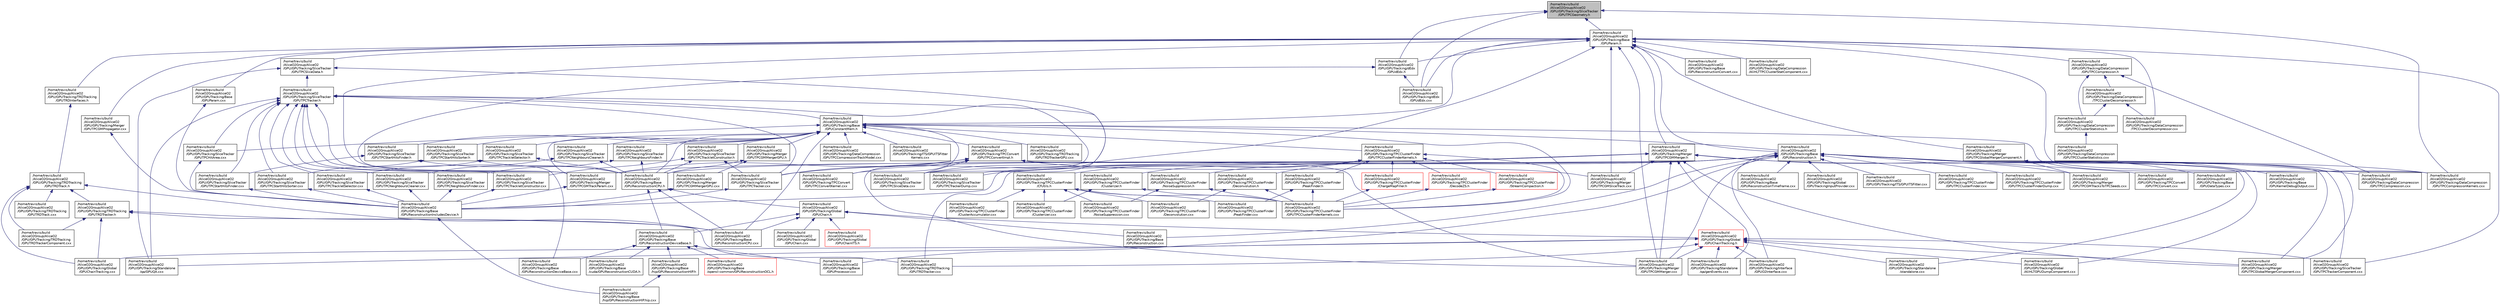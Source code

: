 digraph "/home/travis/build/AliceO2Group/AliceO2/GPU/GPUTracking/SliceTracker/GPUTPCGeometry.h"
{
 // INTERACTIVE_SVG=YES
  bgcolor="transparent";
  edge [fontname="Helvetica",fontsize="10",labelfontname="Helvetica",labelfontsize="10"];
  node [fontname="Helvetica",fontsize="10",shape=record];
  Node4 [label="/home/travis/build\l/AliceO2Group/AliceO2\l/GPU/GPUTracking/SliceTracker\l/GPUTPCGeometry.h",height=0.2,width=0.4,color="black", fillcolor="grey75", style="filled", fontcolor="black"];
  Node4 -> Node5 [dir="back",color="midnightblue",fontsize="10",style="solid",fontname="Helvetica"];
  Node5 [label="/home/travis/build\l/AliceO2Group/AliceO2\l/GPU/GPUTracking/Base\l/GPUParam.h",height=0.2,width=0.4,color="black",URL="$df/d13/GPUParam_8h.html"];
  Node5 -> Node6 [dir="back",color="midnightblue",fontsize="10",style="solid",fontname="Helvetica"];
  Node6 [label="/home/travis/build\l/AliceO2Group/AliceO2\l/GPU/GPUTracking/Base\l/GPUConstantMem.h",height=0.2,width=0.4,color="black",URL="$db/df8/GPUConstantMem_8h.html"];
  Node6 -> Node7 [dir="back",color="midnightblue",fontsize="10",style="solid",fontname="Helvetica"];
  Node7 [label="/home/travis/build\l/AliceO2Group/AliceO2\l/GPU/GPUTracking/Base\l/GPUReconstruction.h",height=0.2,width=0.4,color="black",URL="$d2/de8/GPUReconstruction_8h.html"];
  Node7 -> Node8 [dir="back",color="midnightblue",fontsize="10",style="solid",fontname="Helvetica"];
  Node8 [label="/home/travis/build\l/AliceO2Group/AliceO2\l/GPU/GPUTracking/Base\l/GPUDataTypes.cxx",height=0.2,width=0.4,color="black",URL="$d0/d53/GPUDataTypes_8cxx.html"];
  Node7 -> Node9 [dir="back",color="midnightblue",fontsize="10",style="solid",fontname="Helvetica"];
  Node9 [label="/home/travis/build\l/AliceO2Group/AliceO2\l/GPU/GPUTracking/Base\l/GPUKernelDebugOutput.cxx",height=0.2,width=0.4,color="black",URL="$d4/dd0/GPUKernelDebugOutput_8cxx.html"];
  Node7 -> Node10 [dir="back",color="midnightblue",fontsize="10",style="solid",fontname="Helvetica"];
  Node10 [label="/home/travis/build\l/AliceO2Group/AliceO2\l/GPU/GPUTracking/Base\l/GPUProcessor.cxx",height=0.2,width=0.4,color="black",URL="$d2/d53/GPUProcessor_8cxx.html"];
  Node7 -> Node11 [dir="back",color="midnightblue",fontsize="10",style="solid",fontname="Helvetica"];
  Node11 [label="/home/travis/build\l/AliceO2Group/AliceO2\l/GPU/GPUTracking/Base\l/GPUReconstructionCPU.h",height=0.2,width=0.4,color="black",URL="$dd/dc0/GPUReconstructionCPU_8h.html"];
  Node11 -> Node12 [dir="back",color="midnightblue",fontsize="10",style="solid",fontname="Helvetica"];
  Node12 [label="/home/travis/build\l/AliceO2Group/AliceO2\l/GPU/GPUTracking/Base\l/GPUReconstructionDeviceBase.h",height=0.2,width=0.4,color="black",URL="$d0/d92/GPUReconstructionDeviceBase_8h.html"];
  Node12 -> Node13 [dir="back",color="midnightblue",fontsize="10",style="solid",fontname="Helvetica"];
  Node13 [label="/home/travis/build\l/AliceO2Group/AliceO2\l/GPU/GPUTracking/Base\l/cuda/GPUReconstructionCUDA.h",height=0.2,width=0.4,color="black",URL="$db/d30/GPUReconstructionCUDA_8h.html"];
  Node12 -> Node10 [dir="back",color="midnightblue",fontsize="10",style="solid",fontname="Helvetica"];
  Node12 -> Node14 [dir="back",color="midnightblue",fontsize="10",style="solid",fontname="Helvetica"];
  Node14 [label="/home/travis/build\l/AliceO2Group/AliceO2\l/GPU/GPUTracking/Base\l/GPUReconstructionDeviceBase.cxx",height=0.2,width=0.4,color="black",URL="$d1/dbb/GPUReconstructionDeviceBase_8cxx.html"];
  Node12 -> Node15 [dir="back",color="midnightblue",fontsize="10",style="solid",fontname="Helvetica"];
  Node15 [label="/home/travis/build\l/AliceO2Group/AliceO2\l/GPU/GPUTracking/Base\l/hip/GPUReconstructionHIP.h",height=0.2,width=0.4,color="black",URL="$de/d3c/GPUReconstructionHIP_8h.html"];
  Node15 -> Node16 [dir="back",color="midnightblue",fontsize="10",style="solid",fontname="Helvetica"];
  Node16 [label="/home/travis/build\l/AliceO2Group/AliceO2\l/GPU/GPUTracking/Base\l/hip/GPUReconstructionHIP.hip.cxx",height=0.2,width=0.4,color="black",URL="$d3/d33/GPUReconstructionHIP_8hip_8cxx.html"];
  Node12 -> Node17 [dir="back",color="midnightblue",fontsize="10",style="solid",fontname="Helvetica"];
  Node17 [label="/home/travis/build\l/AliceO2Group/AliceO2\l/GPU/GPUTracking/Base\l/opencl-common/GPUReconstructionOCL.h",height=0.2,width=0.4,color="red",URL="$d5/de0/GPUReconstructionOCL_8h.html"];
  Node11 -> Node23 [dir="back",color="midnightblue",fontsize="10",style="solid",fontname="Helvetica"];
  Node23 [label="/home/travis/build\l/AliceO2Group/AliceO2\l/GPU/GPUTracking/Base\l/GPUReconstructionCPU.cxx",height=0.2,width=0.4,color="black",URL="$da/df6/GPUReconstructionCPU_8cxx.html"];
  Node11 -> Node24 [dir="back",color="midnightblue",fontsize="10",style="solid",fontname="Helvetica"];
  Node24 [label="/home/travis/build\l/AliceO2Group/AliceO2\l/GPU/GPUTracking/Global\l/GPUChain.h",height=0.2,width=0.4,color="black",URL="$d3/dbe/GPUChain_8h.html"];
  Node24 -> Node12 [dir="back",color="midnightblue",fontsize="10",style="solid",fontname="Helvetica"];
  Node24 -> Node25 [dir="back",color="midnightblue",fontsize="10",style="solid",fontname="Helvetica"];
  Node25 [label="/home/travis/build\l/AliceO2Group/AliceO2\l/GPU/GPUTracking/Base\l/GPUReconstruction.cxx",height=0.2,width=0.4,color="black",URL="$db/d5b/GPUReconstruction_8cxx.html"];
  Node24 -> Node23 [dir="back",color="midnightblue",fontsize="10",style="solid",fontname="Helvetica"];
  Node24 -> Node26 [dir="back",color="midnightblue",fontsize="10",style="solid",fontname="Helvetica"];
  Node26 [label="/home/travis/build\l/AliceO2Group/AliceO2\l/GPU/GPUTracking/Global\l/GPUChainTracking.h",height=0.2,width=0.4,color="red",URL="$db/ded/GPUChainTracking_8h.html"];
  Node26 -> Node30 [dir="back",color="midnightblue",fontsize="10",style="solid",fontname="Helvetica"];
  Node30 [label="/home/travis/build\l/AliceO2Group/AliceO2\l/GPU/GPUTracking/Global\l/AliHLTGPUDumpComponent.cxx",height=0.2,width=0.4,color="black",URL="$df/d9c/AliHLTGPUDumpComponent_8cxx.html"];
  Node26 -> Node31 [dir="back",color="midnightblue",fontsize="10",style="solid",fontname="Helvetica"];
  Node31 [label="/home/travis/build\l/AliceO2Group/AliceO2\l/GPU/GPUTracking/Global\l/GPUChainTracking.cxx",height=0.2,width=0.4,color="black",URL="$d2/d58/GPUChainTracking_8cxx.html"];
  Node26 -> Node33 [dir="back",color="midnightblue",fontsize="10",style="solid",fontname="Helvetica"];
  Node33 [label="/home/travis/build\l/AliceO2Group/AliceO2\l/GPU/GPUTracking/Interface\l/GPUO2Interface.cxx",height=0.2,width=0.4,color="black",URL="$d0/d48/GPUO2Interface_8cxx.html"];
  Node26 -> Node34 [dir="back",color="midnightblue",fontsize="10",style="solid",fontname="Helvetica"];
  Node34 [label="/home/travis/build\l/AliceO2Group/AliceO2\l/GPU/GPUTracking/Merger\l/GPUTPCGlobalMergerComponent.cxx",height=0.2,width=0.4,color="black",URL="$df/d06/GPUTPCGlobalMergerComponent_8cxx.html"];
  Node26 -> Node35 [dir="back",color="midnightblue",fontsize="10",style="solid",fontname="Helvetica"];
  Node35 [label="/home/travis/build\l/AliceO2Group/AliceO2\l/GPU/GPUTracking/Merger\l/GPUTPCGMMerger.cxx",height=0.2,width=0.4,color="black",URL="$d0/dd4/GPUTPCGMMerger_8cxx.html"];
  Node26 -> Node36 [dir="back",color="midnightblue",fontsize="10",style="solid",fontname="Helvetica"];
  Node36 [label="/home/travis/build\l/AliceO2Group/AliceO2\l/GPU/GPUTracking/SliceTracker\l/GPUTPCTrackerComponent.cxx",height=0.2,width=0.4,color="black",URL="$da/d1f/GPUTPCTrackerComponent_8cxx.html"];
  Node26 -> Node37 [dir="back",color="midnightblue",fontsize="10",style="solid",fontname="Helvetica"];
  Node37 [label="/home/travis/build\l/AliceO2Group/AliceO2\l/GPU/GPUTracking/Standalone\l/qa/genEvents.cxx",height=0.2,width=0.4,color="black",URL="$d7/d9f/genEvents_8cxx.html"];
  Node26 -> Node38 [dir="back",color="midnightblue",fontsize="10",style="solid",fontname="Helvetica"];
  Node38 [label="/home/travis/build\l/AliceO2Group/AliceO2\l/GPU/GPUTracking/Standalone\l/qa/GPUQA.cxx",height=0.2,width=0.4,color="black",URL="$de/ddc/GPUQA_8cxx.html"];
  Node26 -> Node29 [dir="back",color="midnightblue",fontsize="10",style="solid",fontname="Helvetica"];
  Node29 [label="/home/travis/build\l/AliceO2Group/AliceO2\l/GPU/GPUTracking/Standalone\l/standalone.cxx",height=0.2,width=0.4,color="black",URL="$dc/df9/standalone_8cxx.html"];
  Node26 -> Node39 [dir="back",color="midnightblue",fontsize="10",style="solid",fontname="Helvetica"];
  Node39 [label="/home/travis/build\l/AliceO2Group/AliceO2\l/GPU/GPUTracking/TRDTracking\l/GPUTRDTracker.cxx",height=0.2,width=0.4,color="black",URL="$d9/d33/GPUTRDTracker_8cxx.html"];
  Node24 -> Node40 [dir="back",color="midnightblue",fontsize="10",style="solid",fontname="Helvetica"];
  Node40 [label="/home/travis/build\l/AliceO2Group/AliceO2\l/GPU/GPUTracking/Global\l/GPUChain.cxx",height=0.2,width=0.4,color="black",URL="$d7/d86/GPUChain_8cxx.html"];
  Node24 -> Node41 [dir="back",color="midnightblue",fontsize="10",style="solid",fontname="Helvetica"];
  Node41 [label="/home/travis/build\l/AliceO2Group/AliceO2\l/GPU/GPUTracking/Global\l/GPUChainITS.h",height=0.2,width=0.4,color="red",URL="$d9/d46/GPUChainITS_8h.html"];
  Node7 -> Node25 [dir="back",color="midnightblue",fontsize="10",style="solid",fontname="Helvetica"];
  Node7 -> Node28 [dir="back",color="midnightblue",fontsize="10",style="solid",fontname="Helvetica"];
  Node28 [label="/home/travis/build\l/AliceO2Group/AliceO2\l/GPU/GPUTracking/Base\l/GPUReconstructionTimeframe.cxx",height=0.2,width=0.4,color="black",URL="$d7/d36/GPUReconstructionTimeframe_8cxx.html"];
  Node7 -> Node43 [dir="back",color="midnightblue",fontsize="10",style="solid",fontname="Helvetica"];
  Node43 [label="/home/travis/build\l/AliceO2Group/AliceO2\l/GPU/GPUTracking/DataCompression\l/GPUTPCCompression.cxx",height=0.2,width=0.4,color="black",URL="$d0/dbb/GPUTPCCompression_8cxx.html"];
  Node7 -> Node30 [dir="back",color="midnightblue",fontsize="10",style="solid",fontname="Helvetica"];
  Node7 -> Node44 [dir="back",color="midnightblue",fontsize="10",style="solid",fontname="Helvetica"];
  Node44 [label="/home/travis/build\l/AliceO2Group/AliceO2\l/GPU/GPUTracking/Global\l/GPUTrackingInputProvider.cxx",height=0.2,width=0.4,color="black",URL="$d2/d16/GPUTrackingInputProvider_8cxx.html"];
  Node7 -> Node33 [dir="back",color="midnightblue",fontsize="10",style="solid",fontname="Helvetica"];
  Node7 -> Node45 [dir="back",color="midnightblue",fontsize="10",style="solid",fontname="Helvetica"];
  Node45 [label="/home/travis/build\l/AliceO2Group/AliceO2\l/GPU/GPUTracking/ITS/GPUITSFitter.cxx",height=0.2,width=0.4,color="black",URL="$d5/d2b/GPUITSFitter_8cxx.html"];
  Node7 -> Node34 [dir="back",color="midnightblue",fontsize="10",style="solid",fontname="Helvetica"];
  Node7 -> Node35 [dir="back",color="midnightblue",fontsize="10",style="solid",fontname="Helvetica"];
  Node7 -> Node46 [dir="back",color="midnightblue",fontsize="10",style="solid",fontname="Helvetica"];
  Node46 [label="/home/travis/build\l/AliceO2Group/AliceO2\l/GPU/GPUTracking/SliceTracker\l/GPUTPCSliceData.cxx",height=0.2,width=0.4,color="black",URL="$d5/d85/GPUTPCSliceData_8cxx.html"];
  Node7 -> Node47 [dir="back",color="midnightblue",fontsize="10",style="solid",fontname="Helvetica"];
  Node47 [label="/home/travis/build\l/AliceO2Group/AliceO2\l/GPU/GPUTracking/SliceTracker\l/GPUTPCTracker.cxx",height=0.2,width=0.4,color="black",URL="$db/d4b/GPUTPCTracker_8cxx.html"];
  Node47 -> Node48 [dir="back",color="midnightblue",fontsize="10",style="solid",fontname="Helvetica"];
  Node48 [label="/home/travis/build\l/AliceO2Group/AliceO2\l/GPU/GPUTracking/Base\l/GPUReconstructionIncludesDevice.h",height=0.2,width=0.4,color="black",URL="$d0/d25/GPUReconstructionIncludesDevice_8h.html"];
  Node48 -> Node16 [dir="back",color="midnightblue",fontsize="10",style="solid",fontname="Helvetica"];
  Node7 -> Node36 [dir="back",color="midnightblue",fontsize="10",style="solid",fontname="Helvetica"];
  Node7 -> Node49 [dir="back",color="midnightblue",fontsize="10",style="solid",fontname="Helvetica"];
  Node49 [label="/home/travis/build\l/AliceO2Group/AliceO2\l/GPU/GPUTracking/SliceTracker\l/GPUTPCTrackerDump.cxx",height=0.2,width=0.4,color="black",URL="$d8/d07/GPUTPCTrackerDump_8cxx.html"];
  Node7 -> Node29 [dir="back",color="midnightblue",fontsize="10",style="solid",fontname="Helvetica"];
  Node7 -> Node50 [dir="back",color="midnightblue",fontsize="10",style="solid",fontname="Helvetica"];
  Node50 [label="/home/travis/build\l/AliceO2Group/AliceO2\l/GPU/GPUTracking/TPCClusterFinder\l/GPUTPCClusterFinder.cxx",height=0.2,width=0.4,color="black",URL="$df/da0/GPUTPCClusterFinder_8cxx.html"];
  Node7 -> Node51 [dir="back",color="midnightblue",fontsize="10",style="solid",fontname="Helvetica"];
  Node51 [label="/home/travis/build\l/AliceO2Group/AliceO2\l/GPU/GPUTracking/TPCClusterFinder\l/GPUTPCClusterFinderDump.cxx",height=0.2,width=0.4,color="black",URL="$d2/db7/GPUTPCClusterFinderDump_8cxx.html"];
  Node7 -> Node52 [dir="back",color="midnightblue",fontsize="10",style="solid",fontname="Helvetica"];
  Node52 [label="/home/travis/build\l/AliceO2Group/AliceO2\l/GPU/GPUTracking/TPCConvert\l/GPUTPCConvert.cxx",height=0.2,width=0.4,color="black",URL="$da/db5/GPUTPCConvert_8cxx.html"];
  Node7 -> Node39 [dir="back",color="midnightblue",fontsize="10",style="solid",fontname="Helvetica"];
  Node6 -> Node11 [dir="back",color="midnightblue",fontsize="10",style="solid",fontname="Helvetica"];
  Node6 -> Node23 [dir="back",color="midnightblue",fontsize="10",style="solid",fontname="Helvetica"];
  Node6 -> Node53 [dir="back",color="midnightblue",fontsize="10",style="solid",fontname="Helvetica"];
  Node53 [label="/home/travis/build\l/AliceO2Group/AliceO2\l/GPU/GPUTracking/DataCompression\l/GPUTPCCompressionKernels.cxx",height=0.2,width=0.4,color="black",URL="$d9/d57/GPUTPCCompressionKernels_8cxx.html"];
  Node6 -> Node54 [dir="back",color="midnightblue",fontsize="10",style="solid",fontname="Helvetica"];
  Node54 [label="/home/travis/build\l/AliceO2Group/AliceO2\l/GPU/GPUTracking/DataCompression\l/GPUTPCCompressionTrackModel.cxx",height=0.2,width=0.4,color="black",URL="$db/da8/GPUTPCCompressionTrackModel_8cxx.html"];
  Node6 -> Node55 [dir="back",color="midnightblue",fontsize="10",style="solid",fontname="Helvetica"];
  Node55 [label="/home/travis/build\l/AliceO2Group/AliceO2\l/GPU/GPUTracking/ITS/GPUITSFitter\lKernels.cxx",height=0.2,width=0.4,color="black",URL="$dd/d1d/GPUITSFitterKernels_8cxx.html"];
  Node6 -> Node56 [dir="back",color="midnightblue",fontsize="10",style="solid",fontname="Helvetica"];
  Node56 [label="/home/travis/build\l/AliceO2Group/AliceO2\l/GPU/GPUTracking/Merger\l/GPUTPCGMMergerGPU.h",height=0.2,width=0.4,color="black",URL="$dc/d95/GPUTPCGMMergerGPU_8h.html"];
  Node56 -> Node11 [dir="back",color="midnightblue",fontsize="10",style="solid",fontname="Helvetica"];
  Node56 -> Node57 [dir="back",color="midnightblue",fontsize="10",style="solid",fontname="Helvetica"];
  Node57 [label="/home/travis/build\l/AliceO2Group/AliceO2\l/GPU/GPUTracking/Merger\l/GPUTPCGMMergerGPU.cxx",height=0.2,width=0.4,color="black",URL="$d3/d5c/GPUTPCGMMergerGPU_8cxx.html"];
  Node57 -> Node48 [dir="back",color="midnightblue",fontsize="10",style="solid",fontname="Helvetica"];
  Node6 -> Node58 [dir="back",color="midnightblue",fontsize="10",style="solid",fontname="Helvetica"];
  Node58 [label="/home/travis/build\l/AliceO2Group/AliceO2\l/GPU/GPUTracking/Merger\l/GPUTPCGMTrackParam.cxx",height=0.2,width=0.4,color="black",URL="$df/dad/GPUTPCGMTrackParam_8cxx.html"];
  Node58 -> Node48 [dir="back",color="midnightblue",fontsize="10",style="solid",fontname="Helvetica"];
  Node6 -> Node59 [dir="back",color="midnightblue",fontsize="10",style="solid",fontname="Helvetica"];
  Node59 [label="/home/travis/build\l/AliceO2Group/AliceO2\l/GPU/GPUTracking/SliceTracker\l/GPUTPCHitArea.cxx",height=0.2,width=0.4,color="black",URL="$da/dae/GPUTPCHitArea_8cxx.html"];
  Node59 -> Node48 [dir="back",color="midnightblue",fontsize="10",style="solid",fontname="Helvetica"];
  Node6 -> Node60 [dir="back",color="midnightblue",fontsize="10",style="solid",fontname="Helvetica"];
  Node60 [label="/home/travis/build\l/AliceO2Group/AliceO2\l/GPU/GPUTracking/SliceTracker\l/GPUTPCNeighboursCleaner.h",height=0.2,width=0.4,color="black",URL="$d5/d70/GPUTPCNeighboursCleaner_8h.html"];
  Node60 -> Node11 [dir="back",color="midnightblue",fontsize="10",style="solid",fontname="Helvetica"];
  Node60 -> Node61 [dir="back",color="midnightblue",fontsize="10",style="solid",fontname="Helvetica"];
  Node61 [label="/home/travis/build\l/AliceO2Group/AliceO2\l/GPU/GPUTracking/SliceTracker\l/GPUTPCNeighboursCleaner.cxx",height=0.2,width=0.4,color="black",URL="$d1/d00/GPUTPCNeighboursCleaner_8cxx.html"];
  Node61 -> Node48 [dir="back",color="midnightblue",fontsize="10",style="solid",fontname="Helvetica"];
  Node6 -> Node62 [dir="back",color="midnightblue",fontsize="10",style="solid",fontname="Helvetica"];
  Node62 [label="/home/travis/build\l/AliceO2Group/AliceO2\l/GPU/GPUTracking/SliceTracker\l/GPUTPCNeighboursFinder.h",height=0.2,width=0.4,color="black",URL="$d7/d59/GPUTPCNeighboursFinder_8h.html"];
  Node62 -> Node11 [dir="back",color="midnightblue",fontsize="10",style="solid",fontname="Helvetica"];
  Node62 -> Node63 [dir="back",color="midnightblue",fontsize="10",style="solid",fontname="Helvetica"];
  Node63 [label="/home/travis/build\l/AliceO2Group/AliceO2\l/GPU/GPUTracking/SliceTracker\l/GPUTPCNeighboursFinder.cxx",height=0.2,width=0.4,color="black",URL="$dd/d70/GPUTPCNeighboursFinder_8cxx.html"];
  Node63 -> Node48 [dir="back",color="midnightblue",fontsize="10",style="solid",fontname="Helvetica"];
  Node6 -> Node64 [dir="back",color="midnightblue",fontsize="10",style="solid",fontname="Helvetica"];
  Node64 [label="/home/travis/build\l/AliceO2Group/AliceO2\l/GPU/GPUTracking/SliceTracker\l/GPUTPCStartHitsFinder.h",height=0.2,width=0.4,color="black",URL="$d0/d04/GPUTPCStartHitsFinder_8h.html"];
  Node64 -> Node11 [dir="back",color="midnightblue",fontsize="10",style="solid",fontname="Helvetica"];
  Node64 -> Node65 [dir="back",color="midnightblue",fontsize="10",style="solid",fontname="Helvetica"];
  Node65 [label="/home/travis/build\l/AliceO2Group/AliceO2\l/GPU/GPUTracking/SliceTracker\l/GPUTPCStartHitsFinder.cxx",height=0.2,width=0.4,color="black",URL="$d3/de4/GPUTPCStartHitsFinder_8cxx.html"];
  Node65 -> Node48 [dir="back",color="midnightblue",fontsize="10",style="solid",fontname="Helvetica"];
  Node6 -> Node66 [dir="back",color="midnightblue",fontsize="10",style="solid",fontname="Helvetica"];
  Node66 [label="/home/travis/build\l/AliceO2Group/AliceO2\l/GPU/GPUTracking/SliceTracker\l/GPUTPCStartHitsSorter.h",height=0.2,width=0.4,color="black",URL="$df/d93/GPUTPCStartHitsSorter_8h.html"];
  Node66 -> Node11 [dir="back",color="midnightblue",fontsize="10",style="solid",fontname="Helvetica"];
  Node66 -> Node67 [dir="back",color="midnightblue",fontsize="10",style="solid",fontname="Helvetica"];
  Node67 [label="/home/travis/build\l/AliceO2Group/AliceO2\l/GPU/GPUTracking/SliceTracker\l/GPUTPCStartHitsSorter.cxx",height=0.2,width=0.4,color="black",URL="$d1/d0f/GPUTPCStartHitsSorter_8cxx.html"];
  Node67 -> Node48 [dir="back",color="midnightblue",fontsize="10",style="solid",fontname="Helvetica"];
  Node6 -> Node68 [dir="back",color="midnightblue",fontsize="10",style="solid",fontname="Helvetica"];
  Node68 [label="/home/travis/build\l/AliceO2Group/AliceO2\l/GPU/GPUTracking/SliceTracker\l/GPUTPCTrackletConstructor.h",height=0.2,width=0.4,color="black",URL="$de/d72/GPUTPCTrackletConstructor_8h.html"];
  Node68 -> Node11 [dir="back",color="midnightblue",fontsize="10",style="solid",fontname="Helvetica"];
  Node68 -> Node47 [dir="back",color="midnightblue",fontsize="10",style="solid",fontname="Helvetica"];
  Node68 -> Node69 [dir="back",color="midnightblue",fontsize="10",style="solid",fontname="Helvetica"];
  Node69 [label="/home/travis/build\l/AliceO2Group/AliceO2\l/GPU/GPUTracking/SliceTracker\l/GPUTPCTrackletConstructor.cxx",height=0.2,width=0.4,color="black",URL="$d7/d3e/GPUTPCTrackletConstructor_8cxx.html"];
  Node69 -> Node48 [dir="back",color="midnightblue",fontsize="10",style="solid",fontname="Helvetica"];
  Node6 -> Node70 [dir="back",color="midnightblue",fontsize="10",style="solid",fontname="Helvetica"];
  Node70 [label="/home/travis/build\l/AliceO2Group/AliceO2\l/GPU/GPUTracking/SliceTracker\l/GPUTPCTrackletSelector.h",height=0.2,width=0.4,color="black",URL="$d4/d0c/GPUTPCTrackletSelector_8h.html"];
  Node70 -> Node11 [dir="back",color="midnightblue",fontsize="10",style="solid",fontname="Helvetica"];
  Node70 -> Node71 [dir="back",color="midnightblue",fontsize="10",style="solid",fontname="Helvetica"];
  Node71 [label="/home/travis/build\l/AliceO2Group/AliceO2\l/GPU/GPUTracking/SliceTracker\l/GPUTPCTrackletSelector.cxx",height=0.2,width=0.4,color="black",URL="$d7/d50/GPUTPCTrackletSelector_8cxx.html"];
  Node71 -> Node48 [dir="back",color="midnightblue",fontsize="10",style="solid",fontname="Helvetica"];
  Node6 -> Node72 [dir="back",color="midnightblue",fontsize="10",style="solid",fontname="Helvetica"];
  Node72 [label="/home/travis/build\l/AliceO2Group/AliceO2\l/GPU/GPUTracking/TPCClusterFinder\l/GPUTPCClusterFinderKernels.h",height=0.2,width=0.4,color="black",URL="$d1/d59/GPUTPCClusterFinderKernels_8h.html"];
  Node72 -> Node73 [dir="back",color="midnightblue",fontsize="10",style="solid",fontname="Helvetica"];
  Node73 [label="/home/travis/build\l/AliceO2Group/AliceO2\l/GPU/GPUTracking/TPCClusterFinder\l/CfUtils.h",height=0.2,width=0.4,color="black",URL="$da/de7/CfUtils_8h.html"];
  Node73 -> Node74 [dir="back",color="midnightblue",fontsize="10",style="solid",fontname="Helvetica"];
  Node74 [label="/home/travis/build\l/AliceO2Group/AliceO2\l/GPU/GPUTracking/TPCClusterFinder\l/ClusterAccumulator.cxx",height=0.2,width=0.4,color="black",URL="$d8/db8/ClusterAccumulator_8cxx.html"];
  Node73 -> Node75 [dir="back",color="midnightblue",fontsize="10",style="solid",fontname="Helvetica"];
  Node75 [label="/home/travis/build\l/AliceO2Group/AliceO2\l/GPU/GPUTracking/TPCClusterFinder\l/Clusterizer.cxx",height=0.2,width=0.4,color="black",URL="$db/ddd/GPU_2GPUTracking_2TPCClusterFinder_2Clusterizer_8cxx.html"];
  Node73 -> Node76 [dir="back",color="midnightblue",fontsize="10",style="solid",fontname="Helvetica"];
  Node76 [label="/home/travis/build\l/AliceO2Group/AliceO2\l/GPU/GPUTracking/TPCClusterFinder\l/Deconvolution.cxx",height=0.2,width=0.4,color="black",URL="$da/d32/Deconvolution_8cxx.html"];
  Node73 -> Node77 [dir="back",color="midnightblue",fontsize="10",style="solid",fontname="Helvetica"];
  Node77 [label="/home/travis/build\l/AliceO2Group/AliceO2\l/GPU/GPUTracking/TPCClusterFinder\l/GPUTPCClusterFinderKernels.cxx",height=0.2,width=0.4,color="black",URL="$d8/db5/GPUTPCClusterFinderKernels_8cxx.html"];
  Node73 -> Node78 [dir="back",color="midnightblue",fontsize="10",style="solid",fontname="Helvetica"];
  Node78 [label="/home/travis/build\l/AliceO2Group/AliceO2\l/GPU/GPUTracking/TPCClusterFinder\l/NoiseSuppression.cxx",height=0.2,width=0.4,color="black",URL="$da/df9/NoiseSuppression_8cxx.html"];
  Node73 -> Node79 [dir="back",color="midnightblue",fontsize="10",style="solid",fontname="Helvetica"];
  Node79 [label="/home/travis/build\l/AliceO2Group/AliceO2\l/GPU/GPUTracking/TPCClusterFinder\l/PeakFinder.cxx",height=0.2,width=0.4,color="black",URL="$dd/d1f/PeakFinder_8cxx.html"];
  Node72 -> Node80 [dir="back",color="midnightblue",fontsize="10",style="solid",fontname="Helvetica"];
  Node80 [label="/home/travis/build\l/AliceO2Group/AliceO2\l/GPU/GPUTracking/TPCClusterFinder\l/ChargeMapFiller.h",height=0.2,width=0.4,color="red",URL="$db/d0d/ChargeMapFiller_8h.html"];
  Node80 -> Node77 [dir="back",color="midnightblue",fontsize="10",style="solid",fontname="Helvetica"];
  Node72 -> Node82 [dir="back",color="midnightblue",fontsize="10",style="solid",fontname="Helvetica"];
  Node82 [label="/home/travis/build\l/AliceO2Group/AliceO2\l/GPU/GPUTracking/TPCClusterFinder\l/Clusterizer.h",height=0.2,width=0.4,color="black",URL="$d5/d4f/GPU_2GPUTracking_2TPCClusterFinder_2Clusterizer_8h.html"];
  Node82 -> Node75 [dir="back",color="midnightblue",fontsize="10",style="solid",fontname="Helvetica"];
  Node82 -> Node77 [dir="back",color="midnightblue",fontsize="10",style="solid",fontname="Helvetica"];
  Node72 -> Node83 [dir="back",color="midnightblue",fontsize="10",style="solid",fontname="Helvetica"];
  Node83 [label="/home/travis/build\l/AliceO2Group/AliceO2\l/GPU/GPUTracking/TPCClusterFinder\l/DecodeZS.h",height=0.2,width=0.4,color="red",URL="$d5/d70/DecodeZS_8h.html"];
  Node83 -> Node77 [dir="back",color="midnightblue",fontsize="10",style="solid",fontname="Helvetica"];
  Node72 -> Node85 [dir="back",color="midnightblue",fontsize="10",style="solid",fontname="Helvetica"];
  Node85 [label="/home/travis/build\l/AliceO2Group/AliceO2\l/GPU/GPUTracking/TPCClusterFinder\l/Deconvolution.h",height=0.2,width=0.4,color="black",URL="$df/da6/Deconvolution_8h.html"];
  Node85 -> Node76 [dir="back",color="midnightblue",fontsize="10",style="solid",fontname="Helvetica"];
  Node85 -> Node77 [dir="back",color="midnightblue",fontsize="10",style="solid",fontname="Helvetica"];
  Node72 -> Node77 [dir="back",color="midnightblue",fontsize="10",style="solid",fontname="Helvetica"];
  Node72 -> Node86 [dir="back",color="midnightblue",fontsize="10",style="solid",fontname="Helvetica"];
  Node86 [label="/home/travis/build\l/AliceO2Group/AliceO2\l/GPU/GPUTracking/TPCClusterFinder\l/PeakFinder.h",height=0.2,width=0.4,color="black",URL="$d0/dde/PeakFinder_8h.html"];
  Node86 -> Node77 [dir="back",color="midnightblue",fontsize="10",style="solid",fontname="Helvetica"];
  Node86 -> Node79 [dir="back",color="midnightblue",fontsize="10",style="solid",fontname="Helvetica"];
  Node72 -> Node87 [dir="back",color="midnightblue",fontsize="10",style="solid",fontname="Helvetica"];
  Node87 [label="/home/travis/build\l/AliceO2Group/AliceO2\l/GPU/GPUTracking/TPCClusterFinder\l/NoiseSuppression.h",height=0.2,width=0.4,color="black",URL="$d7/d98/NoiseSuppression_8h.html"];
  Node87 -> Node77 [dir="back",color="midnightblue",fontsize="10",style="solid",fontname="Helvetica"];
  Node87 -> Node78 [dir="back",color="midnightblue",fontsize="10",style="solid",fontname="Helvetica"];
  Node72 -> Node88 [dir="back",color="midnightblue",fontsize="10",style="solid",fontname="Helvetica"];
  Node88 [label="/home/travis/build\l/AliceO2Group/AliceO2\l/GPU/GPUTracking/TPCClusterFinder\l/StreamCompaction.h",height=0.2,width=0.4,color="red",URL="$da/dee/StreamCompaction_8h.html"];
  Node88 -> Node77 [dir="back",color="midnightblue",fontsize="10",style="solid",fontname="Helvetica"];
  Node6 -> Node77 [dir="back",color="midnightblue",fontsize="10",style="solid",fontname="Helvetica"];
  Node6 -> Node90 [dir="back",color="midnightblue",fontsize="10",style="solid",fontname="Helvetica"];
  Node90 [label="/home/travis/build\l/AliceO2Group/AliceO2\l/GPU/GPUTracking/TPCConvert\l/GPUTPCConvertImpl.h",height=0.2,width=0.4,color="black",URL="$d1/d2e/GPUTPCConvertImpl_8h.html"];
  Node90 -> Node35 [dir="back",color="midnightblue",fontsize="10",style="solid",fontname="Helvetica"];
  Node90 -> Node91 [dir="back",color="midnightblue",fontsize="10",style="solid",fontname="Helvetica"];
  Node91 [label="/home/travis/build\l/AliceO2Group/AliceO2\l/GPU/GPUTracking/Merger\l/GPUTPCGMSliceTrack.cxx",height=0.2,width=0.4,color="black",URL="$d5/d84/GPUTPCGMSliceTrack_8cxx.html"];
  Node90 -> Node58 [dir="back",color="midnightblue",fontsize="10",style="solid",fontname="Helvetica"];
  Node90 -> Node46 [dir="back",color="midnightblue",fontsize="10",style="solid",fontname="Helvetica"];
  Node90 -> Node47 [dir="back",color="midnightblue",fontsize="10",style="solid",fontname="Helvetica"];
  Node90 -> Node92 [dir="back",color="midnightblue",fontsize="10",style="solid",fontname="Helvetica"];
  Node92 [label="/home/travis/build\l/AliceO2Group/AliceO2\l/GPU/GPUTracking/TPCConvert\l/GPUTPCConvertKernel.cxx",height=0.2,width=0.4,color="black",URL="$d2/d77/GPUTPCConvertKernel_8cxx.html"];
  Node6 -> Node92 [dir="back",color="midnightblue",fontsize="10",style="solid",fontname="Helvetica"];
  Node6 -> Node93 [dir="back",color="midnightblue",fontsize="10",style="solid",fontname="Helvetica"];
  Node93 [label="/home/travis/build\l/AliceO2Group/AliceO2\l/GPU/GPUTracking/TRDTracking\l/GPUTRDTrackerGPU.cxx",height=0.2,width=0.4,color="black",URL="$dc/db4/GPUTRDTrackerGPU_8cxx.html"];
  Node5 -> Node7 [dir="back",color="midnightblue",fontsize="10",style="solid",fontname="Helvetica"];
  Node5 -> Node94 [dir="back",color="midnightblue",fontsize="10",style="solid",fontname="Helvetica"];
  Node94 [label="/home/travis/build\l/AliceO2Group/AliceO2\l/GPU/GPUTracking/Base\l/GPUParam.cxx",height=0.2,width=0.4,color="black",URL="$db/de2/GPUParam_8cxx.html"];
  Node94 -> Node48 [dir="back",color="midnightblue",fontsize="10",style="solid",fontname="Helvetica"];
  Node5 -> Node95 [dir="back",color="midnightblue",fontsize="10",style="solid",fontname="Helvetica"];
  Node95 [label="/home/travis/build\l/AliceO2Group/AliceO2\l/GPU/GPUTracking/Base\l/GPUReconstructionConvert.cxx",height=0.2,width=0.4,color="black",URL="$dd/d7f/GPUReconstructionConvert_8cxx.html"];
  Node5 -> Node96 [dir="back",color="midnightblue",fontsize="10",style="solid",fontname="Helvetica"];
  Node96 [label="/home/travis/build\l/AliceO2Group/AliceO2\l/GPU/GPUTracking/DataCompression\l/AliHLTTPCClusterStatComponent.cxx",height=0.2,width=0.4,color="black",URL="$df/dbd/AliHLTTPCClusterStatComponent_8cxx.html"];
  Node5 -> Node97 [dir="back",color="midnightblue",fontsize="10",style="solid",fontname="Helvetica"];
  Node97 [label="/home/travis/build\l/AliceO2Group/AliceO2\l/GPU/GPUTracking/DataCompression\l/GPUTPCCompression.h",height=0.2,width=0.4,color="black",URL="$d5/d92/GPUTPCCompression_8h.html"];
  Node97 -> Node98 [dir="back",color="midnightblue",fontsize="10",style="solid",fontname="Helvetica"];
  Node98 [label="/home/travis/build\l/AliceO2Group/AliceO2\l/GPU/GPUTracking/DataCompression\l/GPUTPCClusterStatistics.h",height=0.2,width=0.4,color="black",URL="$d3/d25/GPUTPCClusterStatistics_8h.html"];
  Node98 -> Node99 [dir="back",color="midnightblue",fontsize="10",style="solid",fontname="Helvetica"];
  Node99 [label="/home/travis/build\l/AliceO2Group/AliceO2\l/GPU/GPUTracking/DataCompression\l/GPUTPCClusterStatistics.cxx",height=0.2,width=0.4,color="black",URL="$dd/d27/GPUTPCClusterStatistics_8cxx.html"];
  Node97 -> Node100 [dir="back",color="midnightblue",fontsize="10",style="solid",fontname="Helvetica"];
  Node100 [label="/home/travis/build\l/AliceO2Group/AliceO2\l/GPU/GPUTracking/DataCompression\l/TPCClusterDecompressor.h",height=0.2,width=0.4,color="black",URL="$d7/d7d/TPCClusterDecompressor_8h.html"];
  Node100 -> Node98 [dir="back",color="midnightblue",fontsize="10",style="solid",fontname="Helvetica"];
  Node100 -> Node101 [dir="back",color="midnightblue",fontsize="10",style="solid",fontname="Helvetica"];
  Node101 [label="/home/travis/build\l/AliceO2Group/AliceO2\l/GPU/GPUTracking/DataCompression\l/TPCClusterDecompressor.cxx",height=0.2,width=0.4,color="black",URL="$dc/df2/TPCClusterDecompressor_8cxx.html"];
  Node97 -> Node43 [dir="back",color="midnightblue",fontsize="10",style="solid",fontname="Helvetica"];
  Node5 -> Node53 [dir="back",color="midnightblue",fontsize="10",style="solid",fontname="Helvetica"];
  Node5 -> Node101 [dir="back",color="midnightblue",fontsize="10",style="solid",fontname="Helvetica"];
  Node5 -> Node102 [dir="back",color="midnightblue",fontsize="10",style="solid",fontname="Helvetica"];
  Node102 [label="/home/travis/build\l/AliceO2Group/AliceO2\l/GPU/GPUTracking/dEdx\l/GPUdEdx.h",height=0.2,width=0.4,color="black",URL="$dc/d55/GPUdEdx_8h.html"];
  Node102 -> Node103 [dir="back",color="midnightblue",fontsize="10",style="solid",fontname="Helvetica"];
  Node103 [label="/home/travis/build\l/AliceO2Group/AliceO2\l/GPU/GPUTracking/dEdx\l/GPUdEdx.cxx",height=0.2,width=0.4,color="black",URL="$d2/d3e/GPUdEdx_8cxx.html"];
  Node102 -> Node58 [dir="back",color="midnightblue",fontsize="10",style="solid",fontname="Helvetica"];
  Node5 -> Node103 [dir="back",color="midnightblue",fontsize="10",style="solid",fontname="Helvetica"];
  Node5 -> Node104 [dir="back",color="midnightblue",fontsize="10",style="solid",fontname="Helvetica"];
  Node104 [label="/home/travis/build\l/AliceO2Group/AliceO2\l/GPU/GPUTracking/Merger\l/GPUTPCGlobalMergerComponent.h",height=0.2,width=0.4,color="black",URL="$db/d31/GPUTPCGlobalMergerComponent_8h.html",tooltip="HLT TPC CA global merger component. "];
  Node104 -> Node34 [dir="back",color="midnightblue",fontsize="10",style="solid",fontname="Helvetica"];
  Node104 -> Node105 [dir="back",color="midnightblue",fontsize="10",style="solid",fontname="Helvetica"];
  Node105 [label="/home/travis/build\l/AliceO2Group/AliceO2\l/GPU/GPUTracking/Merger\l/GPUTPCGMTracksToTPCSeeds.cxx",height=0.2,width=0.4,color="black",URL="$d3/ddb/GPUTPCGMTracksToTPCSeeds_8cxx.html"];
  Node5 -> Node106 [dir="back",color="midnightblue",fontsize="10",style="solid",fontname="Helvetica"];
  Node106 [label="/home/travis/build\l/AliceO2Group/AliceO2\l/GPU/GPUTracking/Merger\l/GPUTPCGMMerger.h",height=0.2,width=0.4,color="black",URL="$d4/dcf/GPUTPCGMMerger_8h.html"];
  Node106 -> Node48 [dir="back",color="midnightblue",fontsize="10",style="solid",fontname="Helvetica"];
  Node106 -> Node53 [dir="back",color="midnightblue",fontsize="10",style="solid",fontname="Helvetica"];
  Node106 -> Node34 [dir="back",color="midnightblue",fontsize="10",style="solid",fontname="Helvetica"];
  Node106 -> Node35 [dir="back",color="midnightblue",fontsize="10",style="solid",fontname="Helvetica"];
  Node106 -> Node91 [dir="back",color="midnightblue",fontsize="10",style="solid",fontname="Helvetica"];
  Node106 -> Node58 [dir="back",color="midnightblue",fontsize="10",style="solid",fontname="Helvetica"];
  Node106 -> Node105 [dir="back",color="midnightblue",fontsize="10",style="solid",fontname="Helvetica"];
  Node106 -> Node37 [dir="back",color="midnightblue",fontsize="10",style="solid",fontname="Helvetica"];
  Node5 -> Node35 [dir="back",color="midnightblue",fontsize="10",style="solid",fontname="Helvetica"];
  Node5 -> Node107 [dir="back",color="midnightblue",fontsize="10",style="solid",fontname="Helvetica"];
  Node107 [label="/home/travis/build\l/AliceO2Group/AliceO2\l/GPU/GPUTracking/Merger\l/GPUTPCGMPropagator.cxx",height=0.2,width=0.4,color="black",URL="$d8/de7/GPUTPCGMPropagator_8cxx.html"];
  Node107 -> Node48 [dir="back",color="midnightblue",fontsize="10",style="solid",fontname="Helvetica"];
  Node5 -> Node91 [dir="back",color="midnightblue",fontsize="10",style="solid",fontname="Helvetica"];
  Node5 -> Node58 [dir="back",color="midnightblue",fontsize="10",style="solid",fontname="Helvetica"];
  Node5 -> Node108 [dir="back",color="midnightblue",fontsize="10",style="solid",fontname="Helvetica"];
  Node108 [label="/home/travis/build\l/AliceO2Group/AliceO2\l/GPU/GPUTracking/SliceTracker\l/GPUTPCSliceData.h",height=0.2,width=0.4,color="black",URL="$df/d4a/GPUTPCSliceData_8h.html"];
  Node108 -> Node109 [dir="back",color="midnightblue",fontsize="10",style="solid",fontname="Helvetica"];
  Node109 [label="/home/travis/build\l/AliceO2Group/AliceO2\l/GPU/GPUTracking/SliceTracker\l/GPUTPCTracker.h",height=0.2,width=0.4,color="black",URL="$d6/d25/GPUTPCTracker_8h.html"];
  Node109 -> Node6 [dir="back",color="midnightblue",fontsize="10",style="solid",fontname="Helvetica"];
  Node109 -> Node14 [dir="back",color="midnightblue",fontsize="10",style="solid",fontname="Helvetica"];
  Node109 -> Node35 [dir="back",color="midnightblue",fontsize="10",style="solid",fontname="Helvetica"];
  Node109 -> Node58 [dir="back",color="midnightblue",fontsize="10",style="solid",fontname="Helvetica"];
  Node109 -> Node59 [dir="back",color="midnightblue",fontsize="10",style="solid",fontname="Helvetica"];
  Node109 -> Node61 [dir="back",color="midnightblue",fontsize="10",style="solid",fontname="Helvetica"];
  Node109 -> Node63 [dir="back",color="midnightblue",fontsize="10",style="solid",fontname="Helvetica"];
  Node109 -> Node65 [dir="back",color="midnightblue",fontsize="10",style="solid",fontname="Helvetica"];
  Node109 -> Node67 [dir="back",color="midnightblue",fontsize="10",style="solid",fontname="Helvetica"];
  Node109 -> Node47 [dir="back",color="midnightblue",fontsize="10",style="solid",fontname="Helvetica"];
  Node109 -> Node49 [dir="back",color="midnightblue",fontsize="10",style="solid",fontname="Helvetica"];
  Node109 -> Node69 [dir="back",color="midnightblue",fontsize="10",style="solid",fontname="Helvetica"];
  Node109 -> Node71 [dir="back",color="midnightblue",fontsize="10",style="solid",fontname="Helvetica"];
  Node109 -> Node38 [dir="back",color="midnightblue",fontsize="10",style="solid",fontname="Helvetica"];
  Node108 -> Node46 [dir="back",color="midnightblue",fontsize="10",style="solid",fontname="Helvetica"];
  Node108 -> Node38 [dir="back",color="midnightblue",fontsize="10",style="solid",fontname="Helvetica"];
  Node5 -> Node46 [dir="back",color="midnightblue",fontsize="10",style="solid",fontname="Helvetica"];
  Node5 -> Node36 [dir="back",color="midnightblue",fontsize="10",style="solid",fontname="Helvetica"];
  Node5 -> Node110 [dir="back",color="midnightblue",fontsize="10",style="solid",fontname="Helvetica"];
  Node110 [label="/home/travis/build\l/AliceO2Group/AliceO2\l/GPU/GPUTracking/TRDTracking\l/GPUTRDInterfaces.h",height=0.2,width=0.4,color="black",URL="$df/d77/GPUTRDInterfaces_8h.html"];
  Node110 -> Node111 [dir="back",color="midnightblue",fontsize="10",style="solid",fontname="Helvetica"];
  Node111 [label="/home/travis/build\l/AliceO2Group/AliceO2\l/GPU/GPUTracking/TRDTracking\l/GPUTRDTrack.h",height=0.2,width=0.4,color="black",URL="$db/dca/GPUTRDTrack_8h.html"];
  Node111 -> Node23 [dir="back",color="midnightblue",fontsize="10",style="solid",fontname="Helvetica"];
  Node111 -> Node31 [dir="back",color="midnightblue",fontsize="10",style="solid",fontname="Helvetica"];
  Node111 -> Node112 [dir="back",color="midnightblue",fontsize="10",style="solid",fontname="Helvetica"];
  Node112 [label="/home/travis/build\l/AliceO2Group/AliceO2\l/GPU/GPUTracking/TRDTracking\l/GPUTRDTrack.cxx",height=0.2,width=0.4,color="black",URL="$d0/d7f/GPUTRDTrack_8cxx.html"];
  Node111 -> Node113 [dir="back",color="midnightblue",fontsize="10",style="solid",fontname="Helvetica"];
  Node113 [label="/home/travis/build\l/AliceO2Group/AliceO2\l/GPU/GPUTracking/TRDTracking\l/GPUTRDTracker.h",height=0.2,width=0.4,color="black",URL="$dd/d44/GPUTRDTracker_8h.html",tooltip="Online TRD tracker based on extrapolated TPC tracks. "];
  Node113 -> Node23 [dir="back",color="midnightblue",fontsize="10",style="solid",fontname="Helvetica"];
  Node113 -> Node31 [dir="back",color="midnightblue",fontsize="10",style="solid",fontname="Helvetica"];
  Node113 -> Node39 [dir="back",color="midnightblue",fontsize="10",style="solid",fontname="Helvetica"];
  Node113 -> Node114 [dir="back",color="midnightblue",fontsize="10",style="solid",fontname="Helvetica"];
  Node114 [label="/home/travis/build\l/AliceO2Group/AliceO2\l/GPU/GPUTracking/TRDTracking\l/GPUTRDTrackerComponent.cxx",height=0.2,width=0.4,color="black",URL="$db/dd1/GPUTRDTrackerComponent_8cxx.html",tooltip="A TRD tracker processing component for the GPU. "];
  Node111 -> Node114 [dir="back",color="midnightblue",fontsize="10",style="solid",fontname="Helvetica"];
  Node4 -> Node53 [dir="back",color="midnightblue",fontsize="10",style="solid",fontname="Helvetica"];
  Node4 -> Node102 [dir="back",color="midnightblue",fontsize="10",style="solid",fontname="Helvetica"];
  Node4 -> Node103 [dir="back",color="midnightblue",fontsize="10",style="solid",fontname="Helvetica"];
}
